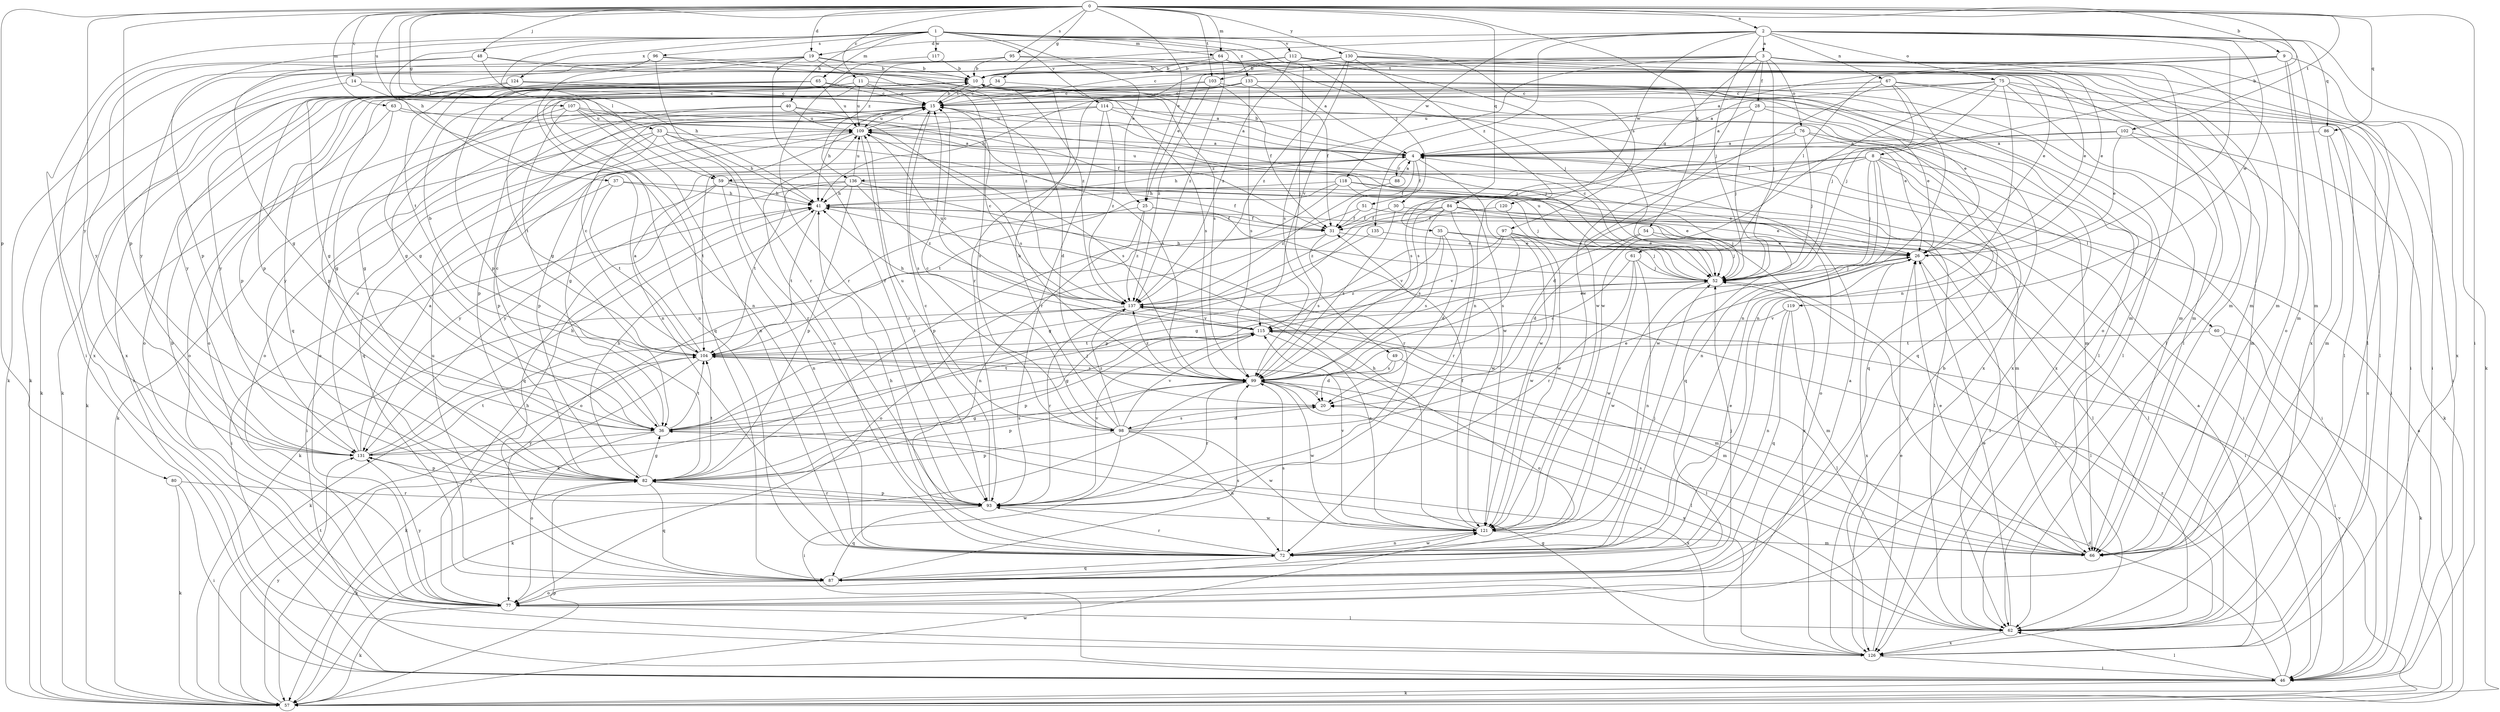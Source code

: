 strict digraph  {
0;
1;
2;
3;
4;
8;
9;
10;
11;
14;
15;
19;
20;
25;
26;
28;
30;
31;
33;
34;
35;
36;
37;
40;
41;
46;
48;
49;
51;
52;
54;
57;
59;
60;
61;
62;
63;
64;
65;
66;
67;
72;
75;
76;
77;
80;
82;
84;
86;
87;
88;
93;
95;
96;
97;
98;
99;
102;
103;
104;
107;
109;
112;
114;
115;
117;
118;
119;
120;
121;
124;
126;
130;
131;
133;
135;
136;
137;
0 -> 2  [label=a];
0 -> 8  [label=b];
0 -> 9  [label=b];
0 -> 11  [label=c];
0 -> 14  [label=c];
0 -> 19  [label=d];
0 -> 25  [label=e];
0 -> 33  [label=g];
0 -> 34  [label=g];
0 -> 46  [label=i];
0 -> 48  [label=j];
0 -> 54  [label=k];
0 -> 59  [label=l];
0 -> 63  [label=m];
0 -> 64  [label=m];
0 -> 80  [label=p];
0 -> 82  [label=p];
0 -> 84  [label=q];
0 -> 86  [label=q];
0 -> 95  [label=s];
0 -> 102  [label=t];
0 -> 103  [label=t];
0 -> 107  [label=u];
0 -> 130  [label=y];
0 -> 131  [label=y];
1 -> 25  [label=e];
1 -> 37  [label=h];
1 -> 40  [label=h];
1 -> 46  [label=i];
1 -> 49  [label=j];
1 -> 51  [label=j];
1 -> 59  [label=l];
1 -> 64  [label=m];
1 -> 65  [label=m];
1 -> 82  [label=p];
1 -> 96  [label=s];
1 -> 97  [label=s];
1 -> 112  [label=v];
1 -> 114  [label=v];
1 -> 117  [label=w];
1 -> 124  [label=x];
1 -> 133  [label=z];
2 -> 3  [label=a];
2 -> 19  [label=d];
2 -> 52  [label=j];
2 -> 57  [label=k];
2 -> 67  [label=n];
2 -> 72  [label=n];
2 -> 75  [label=o];
2 -> 86  [label=q];
2 -> 118  [label=w];
2 -> 119  [label=w];
2 -> 120  [label=w];
2 -> 126  [label=x];
2 -> 135  [label=z];
2 -> 136  [label=z];
3 -> 10  [label=b];
3 -> 25  [label=e];
3 -> 26  [label=e];
3 -> 28  [label=f];
3 -> 35  [label=g];
3 -> 46  [label=i];
3 -> 52  [label=j];
3 -> 66  [label=m];
3 -> 76  [label=o];
3 -> 77  [label=o];
3 -> 103  [label=t];
3 -> 115  [label=v];
3 -> 121  [label=w];
4 -> 10  [label=b];
4 -> 30  [label=f];
4 -> 31  [label=f];
4 -> 41  [label=h];
4 -> 46  [label=i];
4 -> 88  [label=r];
4 -> 121  [label=w];
4 -> 136  [label=z];
8 -> 20  [label=d];
8 -> 46  [label=i];
8 -> 52  [label=j];
8 -> 59  [label=l];
8 -> 60  [label=l];
8 -> 72  [label=n];
8 -> 87  [label=q];
8 -> 104  [label=t];
8 -> 121  [label=w];
9 -> 4  [label=a];
9 -> 10  [label=b];
9 -> 61  [label=l];
9 -> 66  [label=m];
9 -> 77  [label=o];
9 -> 126  [label=x];
10 -> 15  [label=c];
10 -> 66  [label=m];
10 -> 77  [label=o];
10 -> 87  [label=q];
11 -> 15  [label=c];
11 -> 26  [label=e];
11 -> 72  [label=n];
11 -> 82  [label=p];
11 -> 98  [label=s];
11 -> 109  [label=u];
11 -> 131  [label=y];
14 -> 15  [label=c];
14 -> 57  [label=k];
14 -> 72  [label=n];
15 -> 10  [label=b];
15 -> 20  [label=d];
15 -> 41  [label=h];
15 -> 57  [label=k];
15 -> 77  [label=o];
15 -> 98  [label=s];
15 -> 109  [label=u];
19 -> 10  [label=b];
19 -> 26  [label=e];
19 -> 57  [label=k];
19 -> 93  [label=r];
19 -> 104  [label=t];
19 -> 131  [label=y];
19 -> 137  [label=z];
20 -> 36  [label=g];
20 -> 98  [label=s];
25 -> 31  [label=f];
25 -> 72  [label=n];
25 -> 77  [label=o];
25 -> 121  [label=w];
25 -> 137  [label=z];
26 -> 52  [label=j];
26 -> 62  [label=l];
26 -> 126  [label=x];
28 -> 4  [label=a];
28 -> 26  [label=e];
28 -> 46  [label=i];
28 -> 52  [label=j];
28 -> 109  [label=u];
30 -> 26  [label=e];
30 -> 31  [label=f];
30 -> 99  [label=s];
31 -> 26  [label=e];
31 -> 77  [label=o];
31 -> 99  [label=s];
33 -> 4  [label=a];
33 -> 41  [label=h];
33 -> 57  [label=k];
33 -> 82  [label=p];
33 -> 87  [label=q];
33 -> 93  [label=r];
33 -> 121  [label=w];
34 -> 15  [label=c];
34 -> 36  [label=g];
34 -> 62  [label=l];
35 -> 20  [label=d];
35 -> 26  [label=e];
35 -> 46  [label=i];
35 -> 99  [label=s];
35 -> 115  [label=v];
36 -> 15  [label=c];
36 -> 52  [label=j];
36 -> 77  [label=o];
36 -> 104  [label=t];
36 -> 126  [label=x];
36 -> 131  [label=y];
37 -> 26  [label=e];
37 -> 41  [label=h];
37 -> 46  [label=i];
37 -> 104  [label=t];
40 -> 52  [label=j];
40 -> 82  [label=p];
40 -> 99  [label=s];
40 -> 109  [label=u];
40 -> 131  [label=y];
41 -> 31  [label=f];
41 -> 46  [label=i];
41 -> 104  [label=t];
41 -> 126  [label=x];
46 -> 20  [label=d];
46 -> 57  [label=k];
46 -> 62  [label=l];
46 -> 137  [label=z];
48 -> 10  [label=b];
48 -> 36  [label=g];
48 -> 41  [label=h];
48 -> 126  [label=x];
48 -> 137  [label=z];
49 -> 20  [label=d];
49 -> 62  [label=l];
49 -> 99  [label=s];
51 -> 31  [label=f];
51 -> 57  [label=k];
51 -> 62  [label=l];
52 -> 15  [label=c];
52 -> 41  [label=h];
52 -> 62  [label=l];
52 -> 109  [label=u];
52 -> 121  [label=w];
52 -> 137  [label=z];
54 -> 20  [label=d];
54 -> 26  [label=e];
54 -> 36  [label=g];
54 -> 52  [label=j];
57 -> 4  [label=a];
57 -> 82  [label=p];
57 -> 104  [label=t];
57 -> 115  [label=v];
57 -> 121  [label=w];
57 -> 131  [label=y];
59 -> 31  [label=f];
59 -> 41  [label=h];
59 -> 62  [label=l];
59 -> 72  [label=n];
59 -> 87  [label=q];
59 -> 131  [label=y];
60 -> 46  [label=i];
60 -> 57  [label=k];
60 -> 104  [label=t];
61 -> 52  [label=j];
61 -> 72  [label=n];
61 -> 93  [label=r];
61 -> 99  [label=s];
61 -> 121  [label=w];
62 -> 26  [label=e];
62 -> 126  [label=x];
63 -> 36  [label=g];
63 -> 52  [label=j];
63 -> 77  [label=o];
63 -> 109  [label=u];
64 -> 4  [label=a];
64 -> 10  [label=b];
64 -> 26  [label=e];
64 -> 82  [label=p];
64 -> 137  [label=z];
65 -> 15  [label=c];
65 -> 36  [label=g];
65 -> 57  [label=k];
65 -> 99  [label=s];
65 -> 109  [label=u];
65 -> 126  [label=x];
65 -> 131  [label=y];
66 -> 26  [label=e];
66 -> 52  [label=j];
66 -> 99  [label=s];
67 -> 15  [label=c];
67 -> 36  [label=g];
67 -> 52  [label=j];
67 -> 62  [label=l];
67 -> 66  [label=m];
67 -> 72  [label=n];
67 -> 121  [label=w];
72 -> 26  [label=e];
72 -> 41  [label=h];
72 -> 52  [label=j];
72 -> 87  [label=q];
72 -> 93  [label=r];
72 -> 99  [label=s];
72 -> 109  [label=u];
72 -> 121  [label=w];
75 -> 4  [label=a];
75 -> 15  [label=c];
75 -> 46  [label=i];
75 -> 52  [label=j];
75 -> 62  [label=l];
75 -> 66  [label=m];
75 -> 72  [label=n];
75 -> 121  [label=w];
76 -> 4  [label=a];
76 -> 52  [label=j];
76 -> 66  [label=m];
76 -> 87  [label=q];
76 -> 99  [label=s];
77 -> 4  [label=a];
77 -> 10  [label=b];
77 -> 41  [label=h];
77 -> 57  [label=k];
77 -> 62  [label=l];
77 -> 131  [label=y];
80 -> 46  [label=i];
80 -> 57  [label=k];
80 -> 93  [label=r];
82 -> 36  [label=g];
82 -> 41  [label=h];
82 -> 57  [label=k];
82 -> 87  [label=q];
82 -> 93  [label=r];
82 -> 104  [label=t];
84 -> 26  [label=e];
84 -> 31  [label=f];
84 -> 52  [label=j];
84 -> 62  [label=l];
84 -> 82  [label=p];
84 -> 93  [label=r];
84 -> 99  [label=s];
84 -> 137  [label=z];
86 -> 4  [label=a];
86 -> 66  [label=m];
86 -> 126  [label=x];
87 -> 52  [label=j];
87 -> 77  [label=o];
87 -> 99  [label=s];
87 -> 109  [label=u];
88 -> 4  [label=a];
88 -> 109  [label=u];
88 -> 137  [label=z];
93 -> 15  [label=c];
93 -> 82  [label=p];
93 -> 87  [label=q];
93 -> 115  [label=v];
93 -> 121  [label=w];
93 -> 131  [label=y];
95 -> 10  [label=b];
95 -> 52  [label=j];
95 -> 57  [label=k];
95 -> 62  [label=l];
95 -> 126  [label=x];
96 -> 10  [label=b];
96 -> 72  [label=n];
96 -> 93  [label=r];
96 -> 99  [label=s];
96 -> 131  [label=y];
97 -> 26  [label=e];
97 -> 52  [label=j];
97 -> 57  [label=k];
97 -> 62  [label=l];
97 -> 99  [label=s];
97 -> 115  [label=v];
97 -> 121  [label=w];
98 -> 10  [label=b];
98 -> 15  [label=c];
98 -> 20  [label=d];
98 -> 26  [label=e];
98 -> 46  [label=i];
98 -> 72  [label=n];
98 -> 82  [label=p];
98 -> 109  [label=u];
98 -> 115  [label=v];
98 -> 121  [label=w];
98 -> 137  [label=z];
99 -> 20  [label=d];
99 -> 57  [label=k];
99 -> 62  [label=l];
99 -> 82  [label=p];
99 -> 93  [label=r];
99 -> 104  [label=t];
99 -> 121  [label=w];
99 -> 126  [label=x];
99 -> 137  [label=z];
102 -> 4  [label=a];
102 -> 26  [label=e];
102 -> 57  [label=k];
102 -> 66  [label=m];
102 -> 99  [label=s];
103 -> 15  [label=c];
103 -> 31  [label=f];
103 -> 87  [label=q];
103 -> 126  [label=x];
103 -> 137  [label=z];
104 -> 4  [label=a];
104 -> 10  [label=b];
104 -> 15  [label=c];
104 -> 57  [label=k];
104 -> 66  [label=m];
104 -> 99  [label=s];
107 -> 31  [label=f];
107 -> 36  [label=g];
107 -> 72  [label=n];
107 -> 99  [label=s];
107 -> 104  [label=t];
107 -> 109  [label=u];
109 -> 4  [label=a];
109 -> 15  [label=c];
109 -> 36  [label=g];
109 -> 82  [label=p];
109 -> 93  [label=r];
109 -> 99  [label=s];
112 -> 10  [label=b];
112 -> 52  [label=j];
112 -> 62  [label=l];
112 -> 66  [label=m];
112 -> 82  [label=p];
112 -> 137  [label=z];
114 -> 4  [label=a];
114 -> 26  [label=e];
114 -> 77  [label=o];
114 -> 93  [label=r];
114 -> 109  [label=u];
114 -> 137  [label=z];
115 -> 15  [label=c];
115 -> 26  [label=e];
115 -> 36  [label=g];
115 -> 41  [label=h];
115 -> 66  [label=m];
115 -> 77  [label=o];
115 -> 82  [label=p];
115 -> 104  [label=t];
117 -> 10  [label=b];
117 -> 93  [label=r];
118 -> 41  [label=h];
118 -> 52  [label=j];
118 -> 77  [label=o];
118 -> 82  [label=p];
118 -> 87  [label=q];
118 -> 104  [label=t];
119 -> 66  [label=m];
119 -> 72  [label=n];
119 -> 87  [label=q];
119 -> 115  [label=v];
120 -> 31  [label=f];
120 -> 121  [label=w];
121 -> 31  [label=f];
121 -> 41  [label=h];
121 -> 66  [label=m];
121 -> 72  [label=n];
121 -> 115  [label=v];
121 -> 137  [label=z];
124 -> 4  [label=a];
124 -> 15  [label=c];
124 -> 36  [label=g];
124 -> 46  [label=i];
126 -> 4  [label=a];
126 -> 10  [label=b];
126 -> 26  [label=e];
126 -> 36  [label=g];
126 -> 46  [label=i];
130 -> 10  [label=b];
130 -> 15  [label=c];
130 -> 46  [label=i];
130 -> 62  [label=l];
130 -> 66  [label=m];
130 -> 72  [label=n];
130 -> 93  [label=r];
130 -> 99  [label=s];
130 -> 137  [label=z];
131 -> 4  [label=a];
131 -> 41  [label=h];
131 -> 82  [label=p];
131 -> 99  [label=s];
131 -> 104  [label=t];
131 -> 109  [label=u];
133 -> 15  [label=c];
133 -> 31  [label=f];
133 -> 41  [label=h];
133 -> 62  [label=l];
133 -> 66  [label=m];
133 -> 77  [label=o];
133 -> 82  [label=p];
133 -> 99  [label=s];
133 -> 126  [label=x];
135 -> 26  [label=e];
135 -> 36  [label=g];
136 -> 41  [label=h];
136 -> 66  [label=m];
136 -> 82  [label=p];
136 -> 93  [label=r];
136 -> 104  [label=t];
136 -> 109  [label=u];
136 -> 131  [label=y];
136 -> 137  [label=z];
137 -> 15  [label=c];
137 -> 57  [label=k];
137 -> 62  [label=l];
137 -> 93  [label=r];
137 -> 104  [label=t];
137 -> 109  [label=u];
137 -> 115  [label=v];
}
